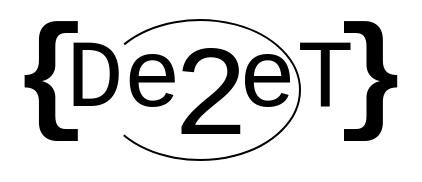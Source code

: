 <mxfile version="13.0.5" type="device"><diagram id="p3BMs7zwq9qCgIh4iuJA" name="Page-1"><mxGraphModel dx="864" dy="553" grid="1" gridSize="10" guides="1" tooltips="1" connect="1" arrows="1" fold="1" page="1" pageScale="1" pageWidth="850" pageHeight="1100" math="0" shadow="0"><root><mxCell id="0"/><mxCell id="1" parent="0"/><mxCell id="vmBGLFxRbt7MDv9xK9xb-9" value="" style="group" vertex="1" connectable="0" parent="1"><mxGeometry x="440" y="280" width="210" height="90" as="geometry"/></mxCell><mxCell id="vmBGLFxRbt7MDv9xK9xb-1" value="&lt;div style=&quot;font-size: 48px&quot;&gt;De eT&lt;/div&gt;" style="text;html=1;strokeColor=none;fillColor=none;align=center;verticalAlign=middle;whiteSpace=wrap;rounded=0;fontFamily=Courier New;fontSize=48;fontStyle=0" vertex="1" parent="vmBGLFxRbt7MDv9xK9xb-9"><mxGeometry x="30" y="20" width="150" height="40" as="geometry"/></mxCell><mxCell id="vmBGLFxRbt7MDv9xK9xb-3" value="2" style="text;html=1;align=center;verticalAlign=middle;resizable=0;points=[];autosize=1;fontSize=64;fontFamily=Courier New;rounded=0;fontStyle=0;" vertex="1" parent="vmBGLFxRbt7MDv9xK9xb-9"><mxGeometry x="80" y="10" width="50" height="80" as="geometry"/></mxCell><mxCell id="vmBGLFxRbt7MDv9xK9xb-4" value="&lt;b&gt;{&lt;/b&gt;" style="text;html=1;align=center;verticalAlign=middle;resizable=0;points=[];autosize=1;fontSize=64;fontFamily=Courier New;rounded=0;fontStyle=0;" vertex="1" parent="vmBGLFxRbt7MDv9xK9xb-9"><mxGeometry width="50" height="80" as="geometry"/></mxCell><mxCell id="vmBGLFxRbt7MDv9xK9xb-5" value="&lt;b&gt;}&lt;/b&gt;" style="text;html=1;align=center;verticalAlign=middle;resizable=0;points=[];autosize=1;fontSize=64;fontFamily=Courier New;rounded=0;fontStyle=0;" vertex="1" parent="vmBGLFxRbt7MDv9xK9xb-9"><mxGeometry x="160" width="50" height="80" as="geometry"/></mxCell><mxCell id="vmBGLFxRbt7MDv9xK9xb-8" value="" style="verticalLabelPosition=bottom;verticalAlign=top;html=1;shape=mxgraph.basic.arc;startAngle=0.863;endAngle=0.638;fontFamily=Courier New;fontSize=64;" vertex="1" parent="vmBGLFxRbt7MDv9xK9xb-9"><mxGeometry x="50" y="10" width="100" height="70" as="geometry"/></mxCell></root></mxGraphModel></diagram></mxfile>